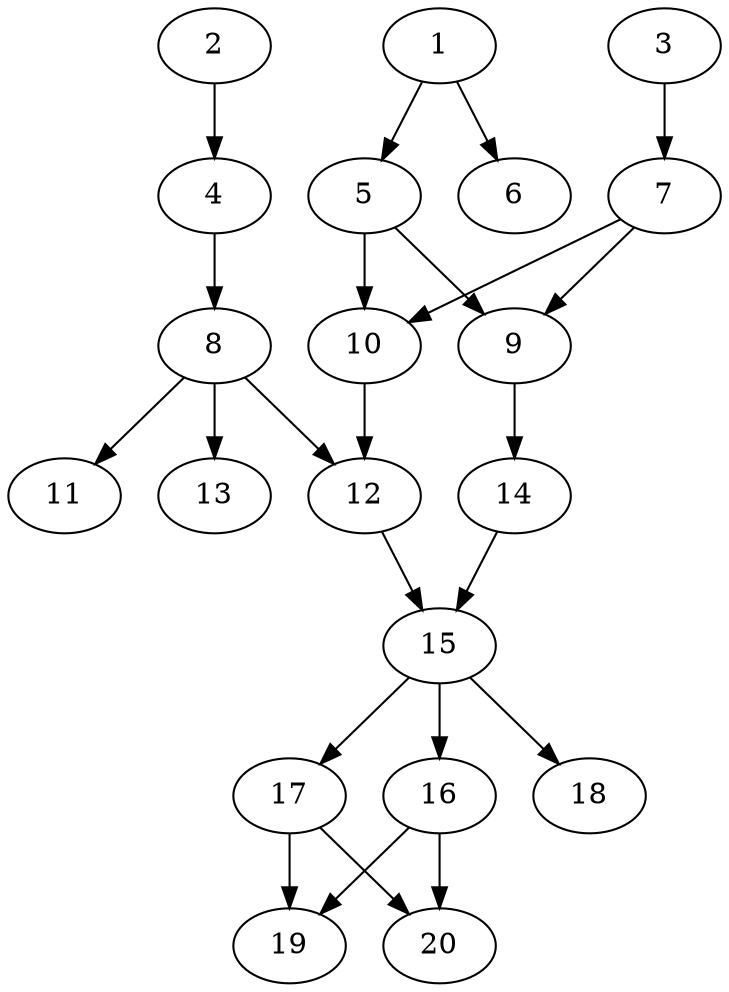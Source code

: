 // DAG automatically generated by daggen at Sat Jul 27 15:34:46 2019
// ./daggen --dot -n 20 --ccr 0.3 --fat 0.4 --regular 0.5 --density 0.4 --mindata 5242880 --maxdata 52428800 
digraph G {
  1 [size="132113067", alpha="0.05", expect_size="39633920"] 
  1 -> 5 [size ="39633920"]
  1 -> 6 [size ="39633920"]
  2 [size="61132800", alpha="0.02", expect_size="18339840"] 
  2 -> 4 [size ="18339840"]
  3 [size="101539840", alpha="0.01", expect_size="30461952"] 
  3 -> 7 [size ="30461952"]
  4 [size="133222400", alpha="0.12", expect_size="39966720"] 
  4 -> 8 [size ="39966720"]
  5 [size="171905707", alpha="0.14", expect_size="51571712"] 
  5 -> 9 [size ="51571712"]
  5 -> 10 [size ="51571712"]
  6 [size="76137813", alpha="0.12", expect_size="22841344"] 
  7 [size="60375040", alpha="0.20", expect_size="18112512"] 
  7 -> 9 [size ="18112512"]
  7 -> 10 [size ="18112512"]
  8 [size="158859947", alpha="0.02", expect_size="47657984"] 
  8 -> 11 [size ="47657984"]
  8 -> 12 [size ="47657984"]
  8 -> 13 [size ="47657984"]
  9 [size="94617600", alpha="0.12", expect_size="28385280"] 
  9 -> 14 [size ="28385280"]
  10 [size="90241707", alpha="0.04", expect_size="27072512"] 
  10 -> 12 [size ="27072512"]
  11 [size="142004907", alpha="0.10", expect_size="42601472"] 
  12 [size="24463360", alpha="0.11", expect_size="7339008"] 
  12 -> 15 [size ="7339008"]
  13 [size="43246933", alpha="0.01", expect_size="12974080"] 
  14 [size="54408533", alpha="0.01", expect_size="16322560"] 
  14 -> 15 [size ="16322560"]
  15 [size="151138987", alpha="0.11", expect_size="45341696"] 
  15 -> 16 [size ="45341696"]
  15 -> 17 [size ="45341696"]
  15 -> 18 [size ="45341696"]
  16 [size="107520000", alpha="0.00", expect_size="32256000"] 
  16 -> 19 [size ="32256000"]
  16 -> 20 [size ="32256000"]
  17 [size="40792747", alpha="0.02", expect_size="12237824"] 
  17 -> 19 [size ="12237824"]
  17 -> 20 [size ="12237824"]
  18 [size="39106560", alpha="0.14", expect_size="11731968"] 
  19 [size="53138773", alpha="0.03", expect_size="15941632"] 
  20 [size="146234027", alpha="0.13", expect_size="43870208"] 
}
